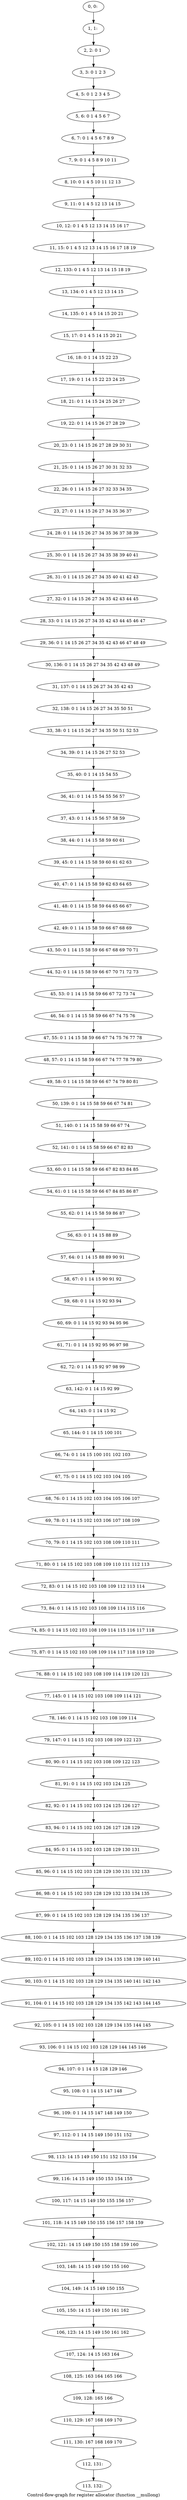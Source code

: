 digraph G {
graph [label="Control-flow-graph for register allocator (function __mullong)"]
0[label="0, 0: "];
1[label="1, 1: "];
2[label="2, 2: 0 1 "];
3[label="3, 3: 0 1 2 3 "];
4[label="4, 5: 0 1 2 3 4 5 "];
5[label="5, 6: 0 1 4 5 6 7 "];
6[label="6, 7: 0 1 4 5 6 7 8 9 "];
7[label="7, 9: 0 1 4 5 8 9 10 11 "];
8[label="8, 10: 0 1 4 5 10 11 12 13 "];
9[label="9, 11: 0 1 4 5 12 13 14 15 "];
10[label="10, 12: 0 1 4 5 12 13 14 15 16 17 "];
11[label="11, 15: 0 1 4 5 12 13 14 15 16 17 18 19 "];
12[label="12, 133: 0 1 4 5 12 13 14 15 18 19 "];
13[label="13, 134: 0 1 4 5 12 13 14 15 "];
14[label="14, 135: 0 1 4 5 14 15 20 21 "];
15[label="15, 17: 0 1 4 5 14 15 20 21 "];
16[label="16, 18: 0 1 14 15 22 23 "];
17[label="17, 19: 0 1 14 15 22 23 24 25 "];
18[label="18, 21: 0 1 14 15 24 25 26 27 "];
19[label="19, 22: 0 1 14 15 26 27 28 29 "];
20[label="20, 23: 0 1 14 15 26 27 28 29 30 31 "];
21[label="21, 25: 0 1 14 15 26 27 30 31 32 33 "];
22[label="22, 26: 0 1 14 15 26 27 32 33 34 35 "];
23[label="23, 27: 0 1 14 15 26 27 34 35 36 37 "];
24[label="24, 28: 0 1 14 15 26 27 34 35 36 37 38 39 "];
25[label="25, 30: 0 1 14 15 26 27 34 35 38 39 40 41 "];
26[label="26, 31: 0 1 14 15 26 27 34 35 40 41 42 43 "];
27[label="27, 32: 0 1 14 15 26 27 34 35 42 43 44 45 "];
28[label="28, 33: 0 1 14 15 26 27 34 35 42 43 44 45 46 47 "];
29[label="29, 36: 0 1 14 15 26 27 34 35 42 43 46 47 48 49 "];
30[label="30, 136: 0 1 14 15 26 27 34 35 42 43 48 49 "];
31[label="31, 137: 0 1 14 15 26 27 34 35 42 43 "];
32[label="32, 138: 0 1 14 15 26 27 34 35 50 51 "];
33[label="33, 38: 0 1 14 15 26 27 34 35 50 51 52 53 "];
34[label="34, 39: 0 1 14 15 26 27 52 53 "];
35[label="35, 40: 0 1 14 15 54 55 "];
36[label="36, 41: 0 1 14 15 54 55 56 57 "];
37[label="37, 43: 0 1 14 15 56 57 58 59 "];
38[label="38, 44: 0 1 14 15 58 59 60 61 "];
39[label="39, 45: 0 1 14 15 58 59 60 61 62 63 "];
40[label="40, 47: 0 1 14 15 58 59 62 63 64 65 "];
41[label="41, 48: 0 1 14 15 58 59 64 65 66 67 "];
42[label="42, 49: 0 1 14 15 58 59 66 67 68 69 "];
43[label="43, 50: 0 1 14 15 58 59 66 67 68 69 70 71 "];
44[label="44, 52: 0 1 14 15 58 59 66 67 70 71 72 73 "];
45[label="45, 53: 0 1 14 15 58 59 66 67 72 73 74 "];
46[label="46, 54: 0 1 14 15 58 59 66 67 74 75 76 "];
47[label="47, 55: 0 1 14 15 58 59 66 67 74 75 76 77 78 "];
48[label="48, 57: 0 1 14 15 58 59 66 67 74 77 78 79 80 "];
49[label="49, 58: 0 1 14 15 58 59 66 67 74 79 80 81 "];
50[label="50, 139: 0 1 14 15 58 59 66 67 74 81 "];
51[label="51, 140: 0 1 14 15 58 59 66 67 74 "];
52[label="52, 141: 0 1 14 15 58 59 66 67 82 83 "];
53[label="53, 60: 0 1 14 15 58 59 66 67 82 83 84 85 "];
54[label="54, 61: 0 1 14 15 58 59 66 67 84 85 86 87 "];
55[label="55, 62: 0 1 14 15 58 59 86 87 "];
56[label="56, 63: 0 1 14 15 88 89 "];
57[label="57, 64: 0 1 14 15 88 89 90 91 "];
58[label="58, 67: 0 1 14 15 90 91 92 "];
59[label="59, 68: 0 1 14 15 92 93 94 "];
60[label="60, 69: 0 1 14 15 92 93 94 95 96 "];
61[label="61, 71: 0 1 14 15 92 95 96 97 98 "];
62[label="62, 72: 0 1 14 15 92 97 98 99 "];
63[label="63, 142: 0 1 14 15 92 99 "];
64[label="64, 143: 0 1 14 15 92 "];
65[label="65, 144: 0 1 14 15 100 101 "];
66[label="66, 74: 0 1 14 15 100 101 102 103 "];
67[label="67, 75: 0 1 14 15 102 103 104 105 "];
68[label="68, 76: 0 1 14 15 102 103 104 105 106 107 "];
69[label="69, 78: 0 1 14 15 102 103 106 107 108 109 "];
70[label="70, 79: 0 1 14 15 102 103 108 109 110 111 "];
71[label="71, 80: 0 1 14 15 102 103 108 109 110 111 112 113 "];
72[label="72, 83: 0 1 14 15 102 103 108 109 112 113 114 "];
73[label="73, 84: 0 1 14 15 102 103 108 109 114 115 116 "];
74[label="74, 85: 0 1 14 15 102 103 108 109 114 115 116 117 118 "];
75[label="75, 87: 0 1 14 15 102 103 108 109 114 117 118 119 120 "];
76[label="76, 88: 0 1 14 15 102 103 108 109 114 119 120 121 "];
77[label="77, 145: 0 1 14 15 102 103 108 109 114 121 "];
78[label="78, 146: 0 1 14 15 102 103 108 109 114 "];
79[label="79, 147: 0 1 14 15 102 103 108 109 122 123 "];
80[label="80, 90: 0 1 14 15 102 103 108 109 122 123 "];
81[label="81, 91: 0 1 14 15 102 103 124 125 "];
82[label="82, 92: 0 1 14 15 102 103 124 125 126 127 "];
83[label="83, 94: 0 1 14 15 102 103 126 127 128 129 "];
84[label="84, 95: 0 1 14 15 102 103 128 129 130 131 "];
85[label="85, 96: 0 1 14 15 102 103 128 129 130 131 132 133 "];
86[label="86, 98: 0 1 14 15 102 103 128 129 132 133 134 135 "];
87[label="87, 99: 0 1 14 15 102 103 128 129 134 135 136 137 "];
88[label="88, 100: 0 1 14 15 102 103 128 129 134 135 136 137 138 139 "];
89[label="89, 102: 0 1 14 15 102 103 128 129 134 135 138 139 140 141 "];
90[label="90, 103: 0 1 14 15 102 103 128 129 134 135 140 141 142 143 "];
91[label="91, 104: 0 1 14 15 102 103 128 129 134 135 142 143 144 145 "];
92[label="92, 105: 0 1 14 15 102 103 128 129 134 135 144 145 "];
93[label="93, 106: 0 1 14 15 102 103 128 129 144 145 146 "];
94[label="94, 107: 0 1 14 15 128 129 146 "];
95[label="95, 108: 0 1 14 15 147 148 "];
96[label="96, 109: 0 1 14 15 147 148 149 150 "];
97[label="97, 112: 0 1 14 15 149 150 151 152 "];
98[label="98, 113: 14 15 149 150 151 152 153 154 "];
99[label="99, 116: 14 15 149 150 153 154 155 "];
100[label="100, 117: 14 15 149 150 155 156 157 "];
101[label="101, 118: 14 15 149 150 155 156 157 158 159 "];
102[label="102, 121: 14 15 149 150 155 158 159 160 "];
103[label="103, 148: 14 15 149 150 155 160 "];
104[label="104, 149: 14 15 149 150 155 "];
105[label="105, 150: 14 15 149 150 161 162 "];
106[label="106, 123: 14 15 149 150 161 162 "];
107[label="107, 124: 14 15 163 164 "];
108[label="108, 125: 163 164 165 166 "];
109[label="109, 128: 165 166 "];
110[label="110, 129: 167 168 169 170 "];
111[label="111, 130: 167 168 169 170 "];
112[label="112, 131: "];
113[label="113, 132: "];
0->1 ;
1->2 ;
2->3 ;
3->4 ;
4->5 ;
5->6 ;
6->7 ;
7->8 ;
8->9 ;
9->10 ;
10->11 ;
11->12 ;
12->13 ;
13->14 ;
14->15 ;
15->16 ;
16->17 ;
17->18 ;
18->19 ;
19->20 ;
20->21 ;
21->22 ;
22->23 ;
23->24 ;
24->25 ;
25->26 ;
26->27 ;
27->28 ;
28->29 ;
29->30 ;
30->31 ;
31->32 ;
32->33 ;
33->34 ;
34->35 ;
35->36 ;
36->37 ;
37->38 ;
38->39 ;
39->40 ;
40->41 ;
41->42 ;
42->43 ;
43->44 ;
44->45 ;
45->46 ;
46->47 ;
47->48 ;
48->49 ;
49->50 ;
50->51 ;
51->52 ;
52->53 ;
53->54 ;
54->55 ;
55->56 ;
56->57 ;
57->58 ;
58->59 ;
59->60 ;
60->61 ;
61->62 ;
62->63 ;
63->64 ;
64->65 ;
65->66 ;
66->67 ;
67->68 ;
68->69 ;
69->70 ;
70->71 ;
71->72 ;
72->73 ;
73->74 ;
74->75 ;
75->76 ;
76->77 ;
77->78 ;
78->79 ;
79->80 ;
80->81 ;
81->82 ;
82->83 ;
83->84 ;
84->85 ;
85->86 ;
86->87 ;
87->88 ;
88->89 ;
89->90 ;
90->91 ;
91->92 ;
92->93 ;
93->94 ;
94->95 ;
95->96 ;
96->97 ;
97->98 ;
98->99 ;
99->100 ;
100->101 ;
101->102 ;
102->103 ;
103->104 ;
104->105 ;
105->106 ;
106->107 ;
107->108 ;
108->109 ;
109->110 ;
110->111 ;
111->112 ;
112->113 ;
}
